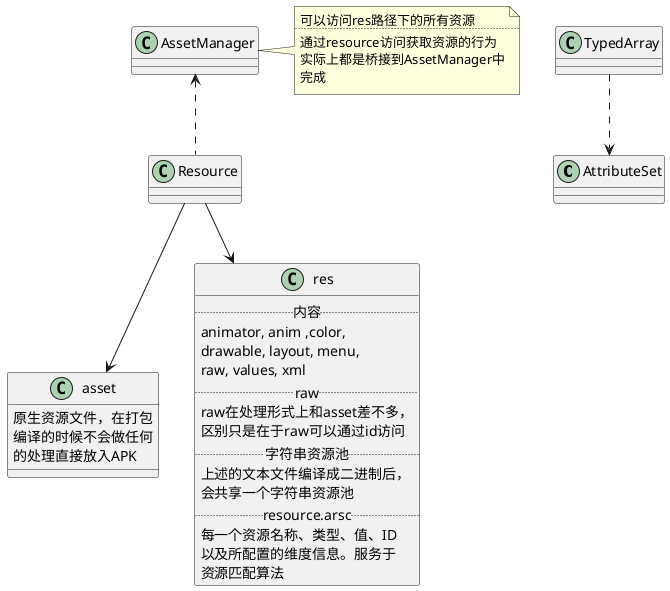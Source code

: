 @startuml

class AttributeSet
class TypedArray
class AssetManager
class Resource

top to bottom direction

note right of AssetManager
可以访问res路径下的所有资源
..
通过resource访问获取资源的行为
实际上都是桥接到AssetManager中
完成
end note

TypedArray ..> AttributeSet
AssetManager <.. Resource

class asset{
  原生资源文件，在打包
  编译的时候不会做任何
  的处理直接放入APK
}
class res{
  ..内容..
  animator, anim ,color,
  drawable, layout, menu,
  raw, values, xml
  ..raw..
  raw在处理形式上和asset差不多，
  区别只是在于raw可以通过id访问
  ..字符串资源池..
  上述的文本文件编译成二进制后，
  会共享一个字符串资源池
  ..resource.arsc..
  每一个资源名称、类型、值、ID
  以及所配置的维度信息。服务于
  资源匹配算法
}

Resource --> asset
Resource --> res

@enduml
